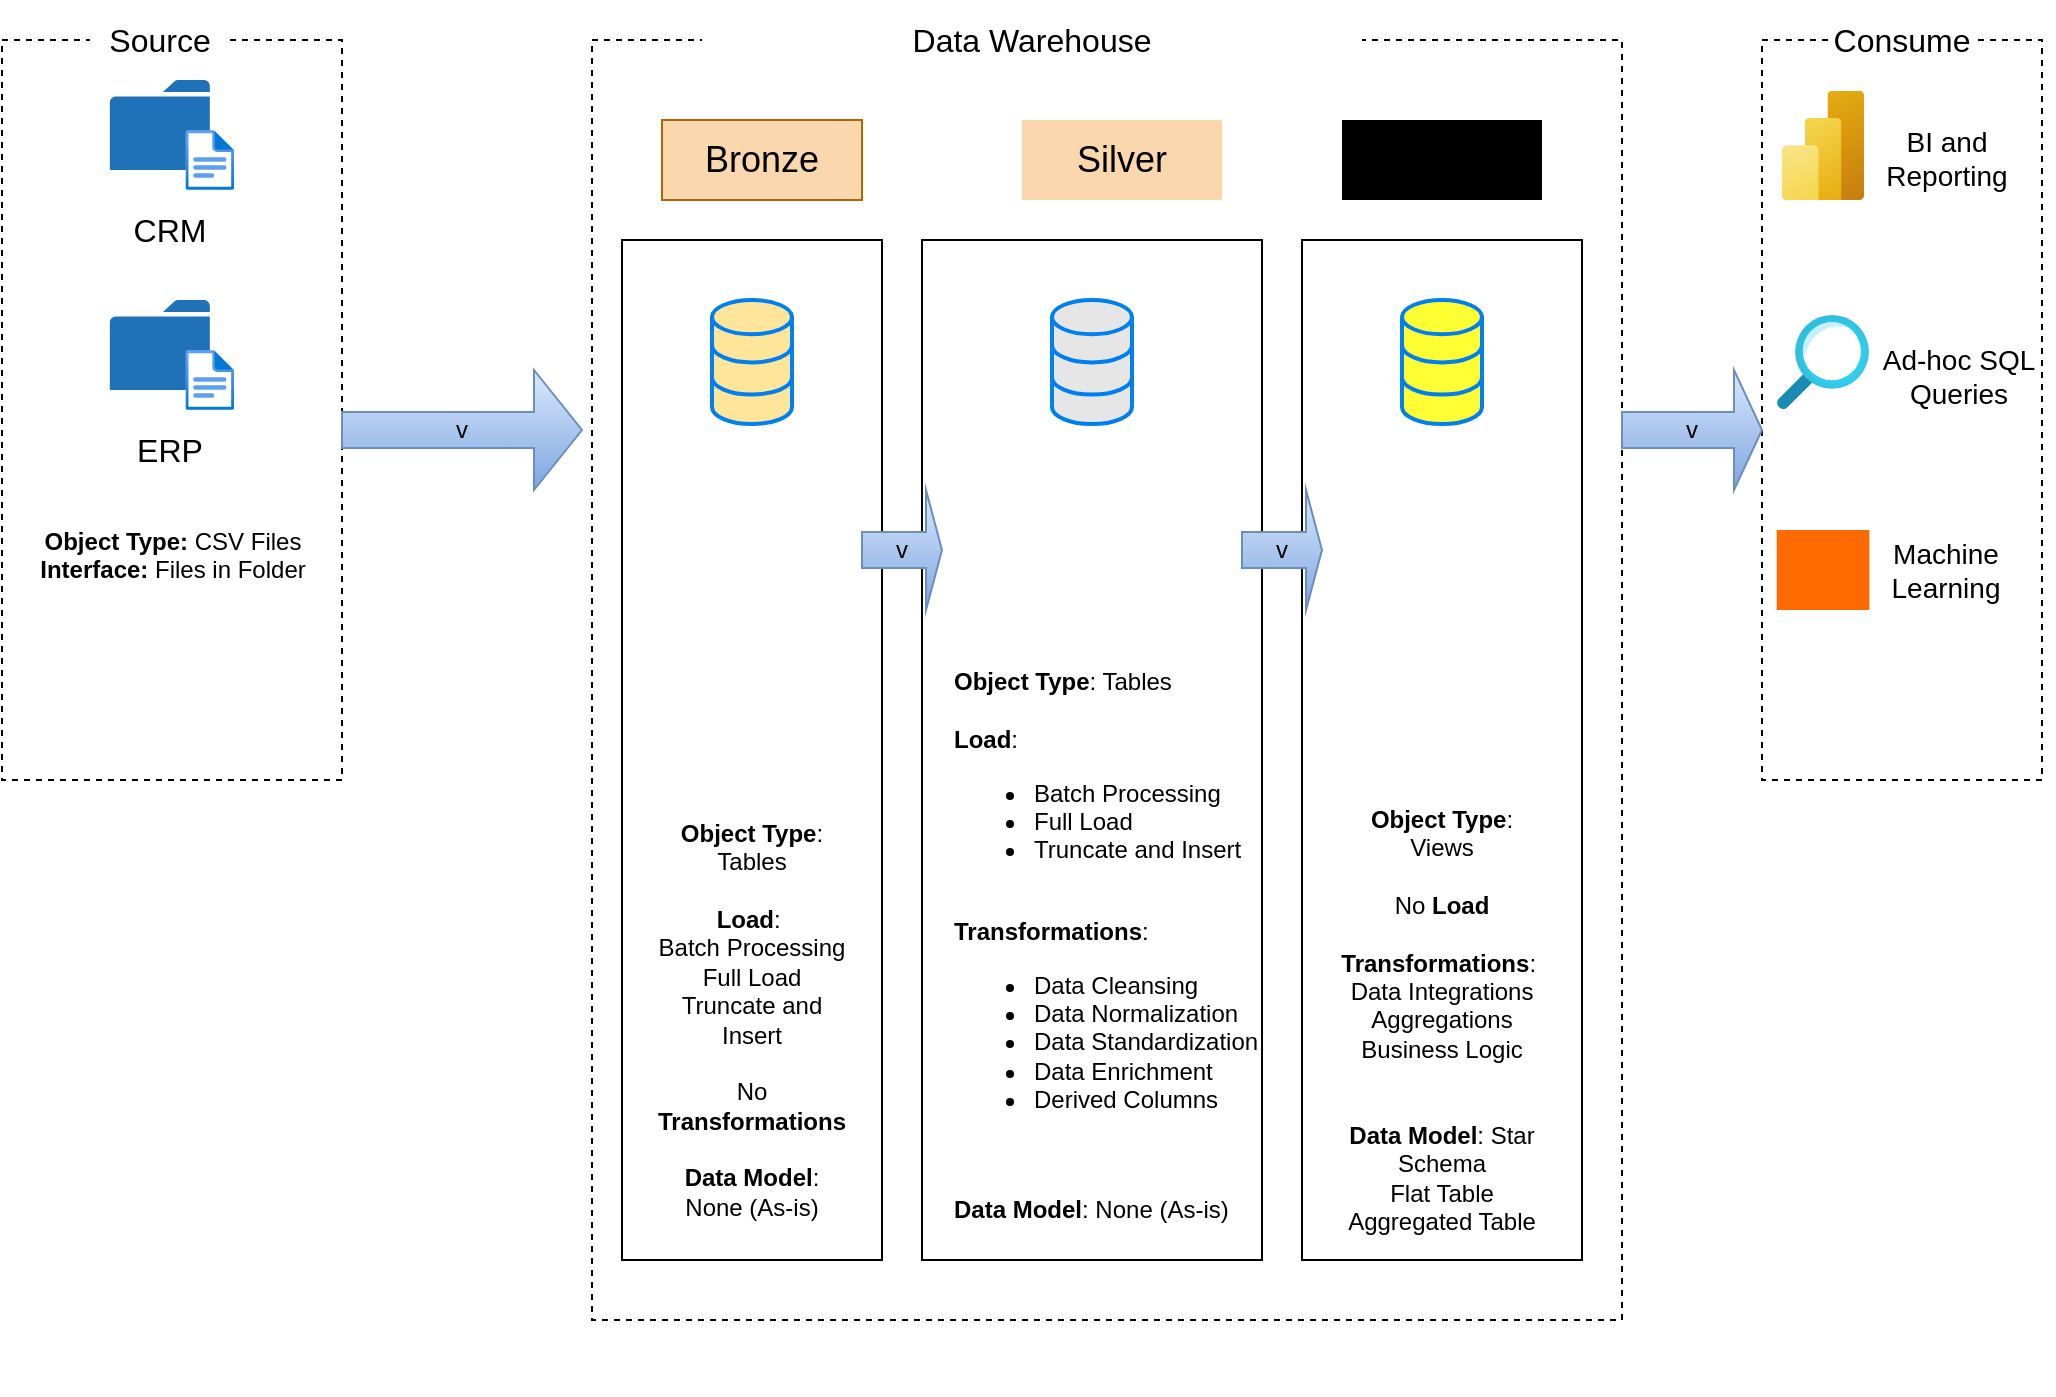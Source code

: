 <mxfile version="27.0.5">
  <diagram name="Page-1" id="Ge1yIwsMSvi_HEwqILoV">
    <mxGraphModel dx="1892" dy="626" grid="1" gridSize="10" guides="1" tooltips="1" connect="1" arrows="1" fold="1" page="1" pageScale="1" pageWidth="850" pageHeight="1100" math="0" shadow="0">
      <root>
        <mxCell id="0" />
        <mxCell id="1" parent="0" />
        <mxCell id="ZMK2RhF4my21MzGrhLF9-2" value="" style="rounded=0;whiteSpace=wrap;html=1;fillColor=none;dashed=1;" vertex="1" parent="1">
          <mxGeometry x="205" y="160" width="515" height="640" as="geometry" />
        </mxCell>
        <mxCell id="ZMK2RhF4my21MzGrhLF9-4" value="" style="rounded=0;whiteSpace=wrap;html=1;fillColor=none;dashed=1;" vertex="1" parent="1">
          <mxGeometry x="790" y="160" width="140" height="370" as="geometry" />
        </mxCell>
        <mxCell id="ZMK2RhF4my21MzGrhLF9-6" value="" style="rounded=0;whiteSpace=wrap;html=1;fillColor=none;dashed=1;" vertex="1" parent="1">
          <mxGeometry x="-90" y="160" width="170" height="370" as="geometry" />
        </mxCell>
        <mxCell id="ZMK2RhF4my21MzGrhLF9-7" value="&lt;font&gt;Source&lt;/font&gt;" style="rounded=0;whiteSpace=wrap;html=1;strokeColor=none;fontSize=16;" vertex="1" parent="1">
          <mxGeometry x="-46.08" y="140" width="70" height="40" as="geometry" />
        </mxCell>
        <mxCell id="ZMK2RhF4my21MzGrhLF9-8" value="&lt;font&gt;Data Warehouse&lt;/font&gt;" style="rounded=0;whiteSpace=wrap;html=1;strokeColor=none;fontSize=16;" vertex="1" parent="1">
          <mxGeometry x="260" y="140" width="330" height="40" as="geometry" />
        </mxCell>
        <mxCell id="ZMK2RhF4my21MzGrhLF9-9" value="&lt;font&gt;Consume&lt;/font&gt;" style="rounded=0;whiteSpace=wrap;html=1;strokeColor=none;fontSize=16;" vertex="1" parent="1">
          <mxGeometry x="825" y="140" width="70" height="40" as="geometry" />
        </mxCell>
        <mxCell id="ZMK2RhF4my21MzGrhLF9-10" value="&lt;font style=&quot;font-size: 18px;&quot;&gt;Bronze&lt;/font&gt;" style="rounded=0;whiteSpace=wrap;html=1;fillColor=#fad7ac;strokeColor=light-dark(#b46504, #0080f0);fillStyle=solid;strokeWidth=1;perimeterSpacing=1;fontColor=#000000;" vertex="1" parent="1">
          <mxGeometry x="240" y="200" width="100" height="40" as="geometry" />
        </mxCell>
        <mxCell id="ZMK2RhF4my21MzGrhLF9-11" value="&lt;font style=&quot;font-size: 18px;&quot;&gt;Silver&lt;/font&gt;" style="rounded=0;whiteSpace=wrap;html=1;fillColor=light-dark(#FAD7AC,#E6E6E6);strokeColor=none;fillStyle=solid;strokeWidth=1;perimeterSpacing=1;fontColor=#000000;" vertex="1" parent="1">
          <mxGeometry x="420" y="200" width="100" height="40" as="geometry" />
        </mxCell>
        <mxCell id="ZMK2RhF4my21MzGrhLF9-12" value="&lt;font style=&quot;font-size: 18px; color: rgb(0, 0, 0);&quot;&gt;Gold&lt;/font&gt;" style="rounded=0;whiteSpace=wrap;html=1;fillStyle=solid;strokeWidth=1;perimeterSpacing=1;fillColor=light-dark(#000000,#FFFF00);strokeColor=light-dark(default, #c8b809);" vertex="1" parent="1">
          <mxGeometry x="580" y="200" width="100" height="40" as="geometry" />
        </mxCell>
        <mxCell id="ZMK2RhF4my21MzGrhLF9-13" value="" style="rounded=0;whiteSpace=wrap;html=1;" vertex="1" parent="1">
          <mxGeometry x="220" y="260" width="130" height="510" as="geometry" />
        </mxCell>
        <mxCell id="ZMK2RhF4my21MzGrhLF9-14" value="" style="rounded=0;whiteSpace=wrap;html=1;" vertex="1" parent="1">
          <mxGeometry x="370" y="260" width="170" height="510" as="geometry" />
        </mxCell>
        <mxCell id="ZMK2RhF4my21MzGrhLF9-15" value="" style="rounded=0;whiteSpace=wrap;html=1;" vertex="1" parent="1">
          <mxGeometry x="560" y="260" width="140" height="510" as="geometry" />
        </mxCell>
        <mxCell id="ZMK2RhF4my21MzGrhLF9-16" value="" style="sketch=0;pointerEvents=1;shadow=0;dashed=0;html=1;strokeColor=none;labelPosition=center;verticalLabelPosition=bottom;verticalAlign=top;outlineConnect=0;align=center;shape=mxgraph.office.concepts.folder;fillColor=#2072B8;" vertex="1" parent="1">
          <mxGeometry x="-36.08" y="180" width="50" height="45" as="geometry" />
        </mxCell>
        <mxCell id="ZMK2RhF4my21MzGrhLF9-17" value="" style="image;aspect=fixed;html=1;points=[];align=center;fontSize=12;image=img/lib/azure2/general/File.svg;" vertex="1" parent="1">
          <mxGeometry x="1.74" y="205" width="24.35" height="30" as="geometry" />
        </mxCell>
        <mxCell id="ZMK2RhF4my21MzGrhLF9-18" value="CRM" style="rounded=0;whiteSpace=wrap;html=1;fontSize=16;fillColor=none;strokeColor=none;" vertex="1" parent="1">
          <mxGeometry x="-36.08" y="235" width="60" height="40" as="geometry" />
        </mxCell>
        <mxCell id="ZMK2RhF4my21MzGrhLF9-19" value="" style="sketch=0;pointerEvents=1;shadow=0;dashed=0;html=1;strokeColor=none;labelPosition=center;verticalLabelPosition=bottom;verticalAlign=top;outlineConnect=0;align=center;shape=mxgraph.office.concepts.folder;fillColor=#2072B8;" vertex="1" parent="1">
          <mxGeometry x="-36.08" y="290" width="50" height="45" as="geometry" />
        </mxCell>
        <mxCell id="ZMK2RhF4my21MzGrhLF9-20" value="" style="image;aspect=fixed;html=1;points=[];align=center;fontSize=12;image=img/lib/azure2/general/File.svg;" vertex="1" parent="1">
          <mxGeometry x="1.74" y="315" width="24.35" height="30" as="geometry" />
        </mxCell>
        <mxCell id="ZMK2RhF4my21MzGrhLF9-21" value="ERP" style="rounded=0;whiteSpace=wrap;html=1;fontSize=16;fillColor=none;strokeColor=none;" vertex="1" parent="1">
          <mxGeometry x="-36.08" y="345" width="60" height="40" as="geometry" />
        </mxCell>
        <mxCell id="ZMK2RhF4my21MzGrhLF9-23" value="&lt;b&gt;Object Type: &lt;/b&gt;CSV Files&lt;div&gt;&lt;b&gt;Interface: &lt;/b&gt;Files in Folder&lt;br&gt;&lt;div&gt;&amp;nbsp;&lt;/div&gt;&lt;/div&gt;" style="rounded=0;whiteSpace=wrap;html=1;fillColor=none;strokeColor=none;" vertex="1" parent="1">
          <mxGeometry x="-77.5" y="400" width="145" height="50" as="geometry" />
        </mxCell>
        <mxCell id="ZMK2RhF4my21MzGrhLF9-25" value="" style="html=1;verticalLabelPosition=bottom;align=center;labelBackgroundColor=#ffffff;verticalAlign=top;strokeWidth=2;strokeColor=#0080F0;shadow=0;dashed=0;shape=mxgraph.ios7.icons.data;fillColor=#FFE599;" vertex="1" parent="1">
          <mxGeometry x="265" y="290" width="40" height="62.05" as="geometry" />
        </mxCell>
        <mxCell id="ZMK2RhF4my21MzGrhLF9-26" value="" style="html=1;verticalLabelPosition=bottom;align=center;labelBackgroundColor=#ffffff;verticalAlign=top;strokeWidth=2;strokeColor=#0080F0;shadow=0;dashed=0;shape=mxgraph.ios7.icons.data;fillColor=#E6E6E6;" vertex="1" parent="1">
          <mxGeometry x="435" y="290" width="40" height="62.05" as="geometry" />
        </mxCell>
        <mxCell id="ZMK2RhF4my21MzGrhLF9-27" value="" style="html=1;verticalLabelPosition=bottom;align=center;labelBackgroundColor=#ffffff;verticalAlign=top;strokeWidth=2;strokeColor=#0080F0;shadow=0;dashed=0;shape=mxgraph.ios7.icons.data;fillColor=#FFFF33;" vertex="1" parent="1">
          <mxGeometry x="610" y="290" width="40" height="62.05" as="geometry" />
        </mxCell>
        <mxCell id="ZMK2RhF4my21MzGrhLF9-28" value="v" style="shape=singleArrow;whiteSpace=wrap;html=1;fillColor=#dae8fc;strokeColor=#6c8ebf;gradientColor=#7ea6e0;" vertex="1" parent="1">
          <mxGeometry x="340" y="385" width="40" height="60" as="geometry" />
        </mxCell>
        <mxCell id="ZMK2RhF4my21MzGrhLF9-29" value="v" style="shape=singleArrow;whiteSpace=wrap;html=1;fillColor=#dae8fc;strokeColor=#6c8ebf;gradientColor=#7ea6e0;" vertex="1" parent="1">
          <mxGeometry x="530" y="385" width="40" height="60" as="geometry" />
        </mxCell>
        <mxCell id="ZMK2RhF4my21MzGrhLF9-30" value="v" style="shape=singleArrow;whiteSpace=wrap;html=1;fillColor=#dae8fc;strokeColor=#6c8ebf;gradientColor=#7ea6e0;" vertex="1" parent="1">
          <mxGeometry x="80" y="325" width="120" height="60" as="geometry" />
        </mxCell>
        <mxCell id="ZMK2RhF4my21MzGrhLF9-31" value="v" style="shape=singleArrow;whiteSpace=wrap;html=1;fillColor=#dae8fc;strokeColor=#6c8ebf;gradientColor=#7ea6e0;" vertex="1" parent="1">
          <mxGeometry x="720" y="325" width="70" height="60" as="geometry" />
        </mxCell>
        <mxCell id="ZMK2RhF4my21MzGrhLF9-32" value="&lt;b&gt;Object Type&lt;/b&gt;: Tables&lt;div&gt;&lt;br&gt;&lt;/div&gt;&lt;div&gt;&lt;b&gt;Load&lt;/b&gt;:&amp;nbsp;&lt;/div&gt;&lt;div&gt;Batch Processing&lt;/div&gt;&lt;div&gt;Full Load&lt;/div&gt;&lt;div&gt;Truncate and Insert&lt;/div&gt;&lt;div&gt;&lt;br&gt;&lt;/div&gt;&lt;div&gt;No &lt;b&gt;Transformations&lt;/b&gt;&lt;/div&gt;&lt;div&gt;&lt;br&gt;&lt;/div&gt;&lt;div&gt;&lt;b&gt;Data Model&lt;/b&gt;: None (As-is)&lt;/div&gt;" style="rounded=0;whiteSpace=wrap;html=1;fillColor=none;strokeColor=none;" vertex="1" parent="1">
          <mxGeometry x="245" y="510" width="80" height="280" as="geometry" />
        </mxCell>
        <mxCell id="ZMK2RhF4my21MzGrhLF9-33" value="&lt;b&gt;Object Type&lt;/b&gt;: Tables&lt;div&gt;&lt;br&gt;&lt;/div&gt;&lt;div&gt;&lt;b&gt;Load&lt;/b&gt;:&amp;nbsp;&lt;/div&gt;&lt;div&gt;&lt;ul&gt;&lt;li style=&quot;&quot;&gt;Batch Processing&lt;/li&gt;&lt;li style=&quot;&quot;&gt;Full Load&lt;/li&gt;&lt;li style=&quot;&quot;&gt;Truncate and Insert&lt;/li&gt;&lt;/ul&gt;&lt;/div&gt;&lt;div&gt;&lt;br&gt;&lt;/div&gt;&lt;div&gt;&lt;b&gt;Transformations&lt;/b&gt;:&amp;nbsp;&lt;br&gt;&lt;ul&gt;&lt;li style=&quot;&quot;&gt;Data Cleansing&lt;/li&gt;&lt;li style=&quot;&quot;&gt;Data Normalization&lt;/li&gt;&lt;li style=&quot;&quot;&gt;Data Standardization&lt;/li&gt;&lt;li style=&quot;&quot;&gt;Data Enrichment&lt;/li&gt;&lt;li style=&quot;&quot;&gt;Derived Columns&lt;/li&gt;&lt;/ul&gt;&lt;/div&gt;&lt;div&gt;&lt;br&gt;&lt;/div&gt;&lt;div&gt;&lt;br&gt;&lt;/div&gt;&lt;div&gt;&lt;b&gt;Data Model&lt;/b&gt;: None (As-is)&lt;/div&gt;" style="rounded=0;whiteSpace=wrap;html=1;fillColor=none;strokeColor=none;align=left;" vertex="1" parent="1">
          <mxGeometry x="384.38" y="425" width="171.25" height="375" as="geometry" />
        </mxCell>
        <mxCell id="ZMK2RhF4my21MzGrhLF9-34" value="&lt;b&gt;Object Type&lt;/b&gt;: Views&lt;div&gt;&lt;br&gt;&lt;/div&gt;&lt;div&gt;No&lt;b&gt; Load&lt;/b&gt;&lt;/div&gt;&lt;div&gt;&lt;br&gt;&lt;/div&gt;&lt;div&gt;&lt;b&gt;Transformations&lt;/b&gt;:&amp;nbsp;&lt;br&gt;Data Integrations&lt;/div&gt;&lt;div&gt;Aggregations&lt;/div&gt;&lt;div&gt;Business Logic&lt;/div&gt;&lt;div&gt;&lt;br&gt;&lt;/div&gt;&lt;div&gt;&lt;br&gt;&lt;/div&gt;&lt;div&gt;&lt;b&gt;Data Model&lt;/b&gt;: Star Schema&lt;/div&gt;&lt;div&gt;Flat Table&lt;/div&gt;&lt;div&gt;Aggregated Table&lt;/div&gt;" style="rounded=0;whiteSpace=wrap;html=1;fillColor=none;strokeColor=none;" vertex="1" parent="1">
          <mxGeometry x="580" y="462.5" width="100" height="375" as="geometry" />
        </mxCell>
        <mxCell id="ZMK2RhF4my21MzGrhLF9-36" value="" style="image;aspect=fixed;html=1;points=[];align=center;fontSize=12;image=img/lib/azure2/analytics/Power_BI_Embedded.svg;" vertex="1" parent="1">
          <mxGeometry x="800" y="185.33" width="41" height="54.67" as="geometry" />
        </mxCell>
        <mxCell id="ZMK2RhF4my21MzGrhLF9-37" value="BI and Reporting" style="rounded=0;whiteSpace=wrap;html=1;strokeColor=none;fillColor=none;fontSize=14;" vertex="1" parent="1">
          <mxGeometry x="835" y="189.34" width="95" height="60" as="geometry" />
        </mxCell>
        <mxCell id="ZMK2RhF4my21MzGrhLF9-38" value="" style="image;aspect=fixed;html=1;points=[];align=center;fontSize=12;image=img/lib/azure2/general/Search.svg;" vertex="1" parent="1">
          <mxGeometry x="797.36" y="297.52" width="46.28" height="47" as="geometry" />
        </mxCell>
        <mxCell id="ZMK2RhF4my21MzGrhLF9-39" value="Ad-hoc SQL Queries" style="rounded=0;whiteSpace=wrap;html=1;strokeColor=none;fillColor=none;fontSize=14;" vertex="1" parent="1">
          <mxGeometry x="841" y="297.52" width="95" height="60" as="geometry" />
        </mxCell>
        <mxCell id="ZMK2RhF4my21MzGrhLF9-41" value="" style="points=[];aspect=fixed;html=1;align=center;shadow=0;dashed=0;fillColor=#FF6A00;strokeColor=none;shape=mxgraph.alibaba_cloud.gdb_graph_database;" vertex="1" parent="1">
          <mxGeometry x="797.36" y="405" width="46.33" height="40" as="geometry" />
        </mxCell>
        <mxCell id="ZMK2RhF4my21MzGrhLF9-42" value="Machine Learning" style="rounded=0;whiteSpace=wrap;html=1;strokeColor=none;fillColor=none;fontSize=14;" vertex="1" parent="1">
          <mxGeometry x="843.69" y="395" width="76.36" height="60" as="geometry" />
        </mxCell>
      </root>
    </mxGraphModel>
  </diagram>
</mxfile>
